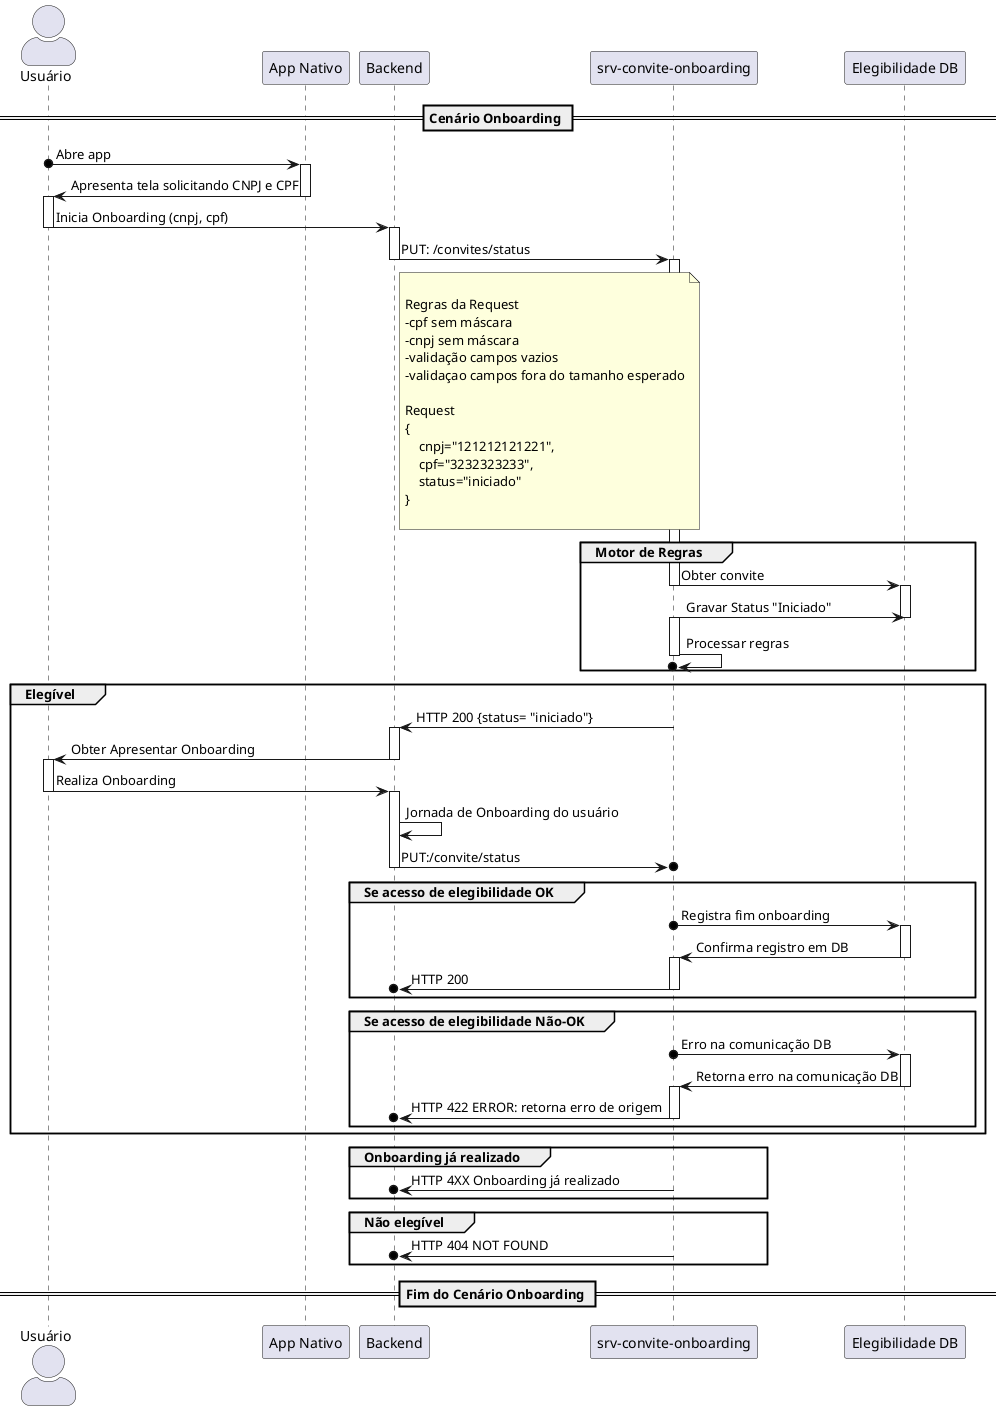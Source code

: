 @startuml


== Cenário Onboarding ==

skinparam actorStyle awesome
actor Usuário

participant "App Nativo"
participant "Backend"
participant "srv-convite-onboarding"
participant "Elegibilidade DB"


Usuário  o-> "App Nativo": Abre app
activate "App Nativo"

"App Nativo" -> Usuário:Apresenta tela solicitando CNPJ e CPF
deactivate "App Nativo"
activate Usuário



Usuário  -> "Backend":Inicia Onboarding (cnpj, cpf)
deactivate Usuário
activate "Backend"



"Backend" -> "srv-convite-onboarding": PUT: /convites/status
deactivate "Backend"
activate "srv-convite-onboarding"

note right of "Backend"

Regras da Request
-cpf sem máscara
-cnpj sem máscara
-validação campos vazios
-validaçao campos fora do tamanho esperado

Request
{
    cnpj="121212121221",
    cpf="3232323233",
    status="iniciado"
}

end note


group Motor de Regras  

"srv-convite-onboarding" -> "Elegibilidade DB": Obter convite
deactivate "srv-convite-onboarding"
activate "Elegibilidade DB"

"srv-convite-onboarding" -> "Elegibilidade DB": Gravar Status "Iniciado"
deactivate "Elegibilidade DB"
activate "srv-convite-onboarding"

"srv-convite-onboarding" ->o "srv-convite-onboarding": Processar regras
deactivate "srv-convite-onboarding"


end 



group Elegível 


"srv-convite-onboarding" -> "Backend":HTTP 200 {status= "iniciado"}
deactivate "srv-convite-onboarding"
activate "Backend"


"Backend" -> Usuário: Obter Apresentar Onboarding
deactivate "Backend"
activate Usuário

Usuário -> "Backend": Realiza Onboarding
deactivate Usuário
activate "Backend"

"Backend" -> "Backend": Jornada de Onboarding do usuário

"Backend" ->o "srv-convite-onboarding": PUT:/convite/status
deactivate "Backend"





group Se acesso de elegibilidade OK

"srv-convite-onboarding" o-> "Elegibilidade DB": Registra fim onboarding
activate "Elegibilidade DB"

"Elegibilidade DB" -> "srv-convite-onboarding": Confirma registro em DB
deactivate "Elegibilidade DB"
activate "srv-convite-onboarding"


"srv-convite-onboarding" ->o "Backend": HTTP 200
deactivate "srv-convite-onboarding"


end




group Se acesso de elegibilidade Não-OK

"srv-convite-onboarding" o-> "Elegibilidade DB": Erro na comunicação DB
activate "Elegibilidade DB"

"Elegibilidade DB" -> "srv-convite-onboarding": Retorna erro na comunicação DB
deactivate "Elegibilidade DB"
activate "srv-convite-onboarding"

"srv-convite-onboarding" ->o "Backend": HTTP 422 ERROR: retorna erro de origem
deactivate "srv-convite-onboarding"


end
end


group Onboarding já realizado

"srv-convite-onboarding" ->o "Backend": HTTP 4XX Onboarding já realizado

end



group Não elegível

"srv-convite-onboarding" ->o "Backend": HTTP 404 NOT FOUND



end





== Fim do Cenário Onboarding ==

@enduml